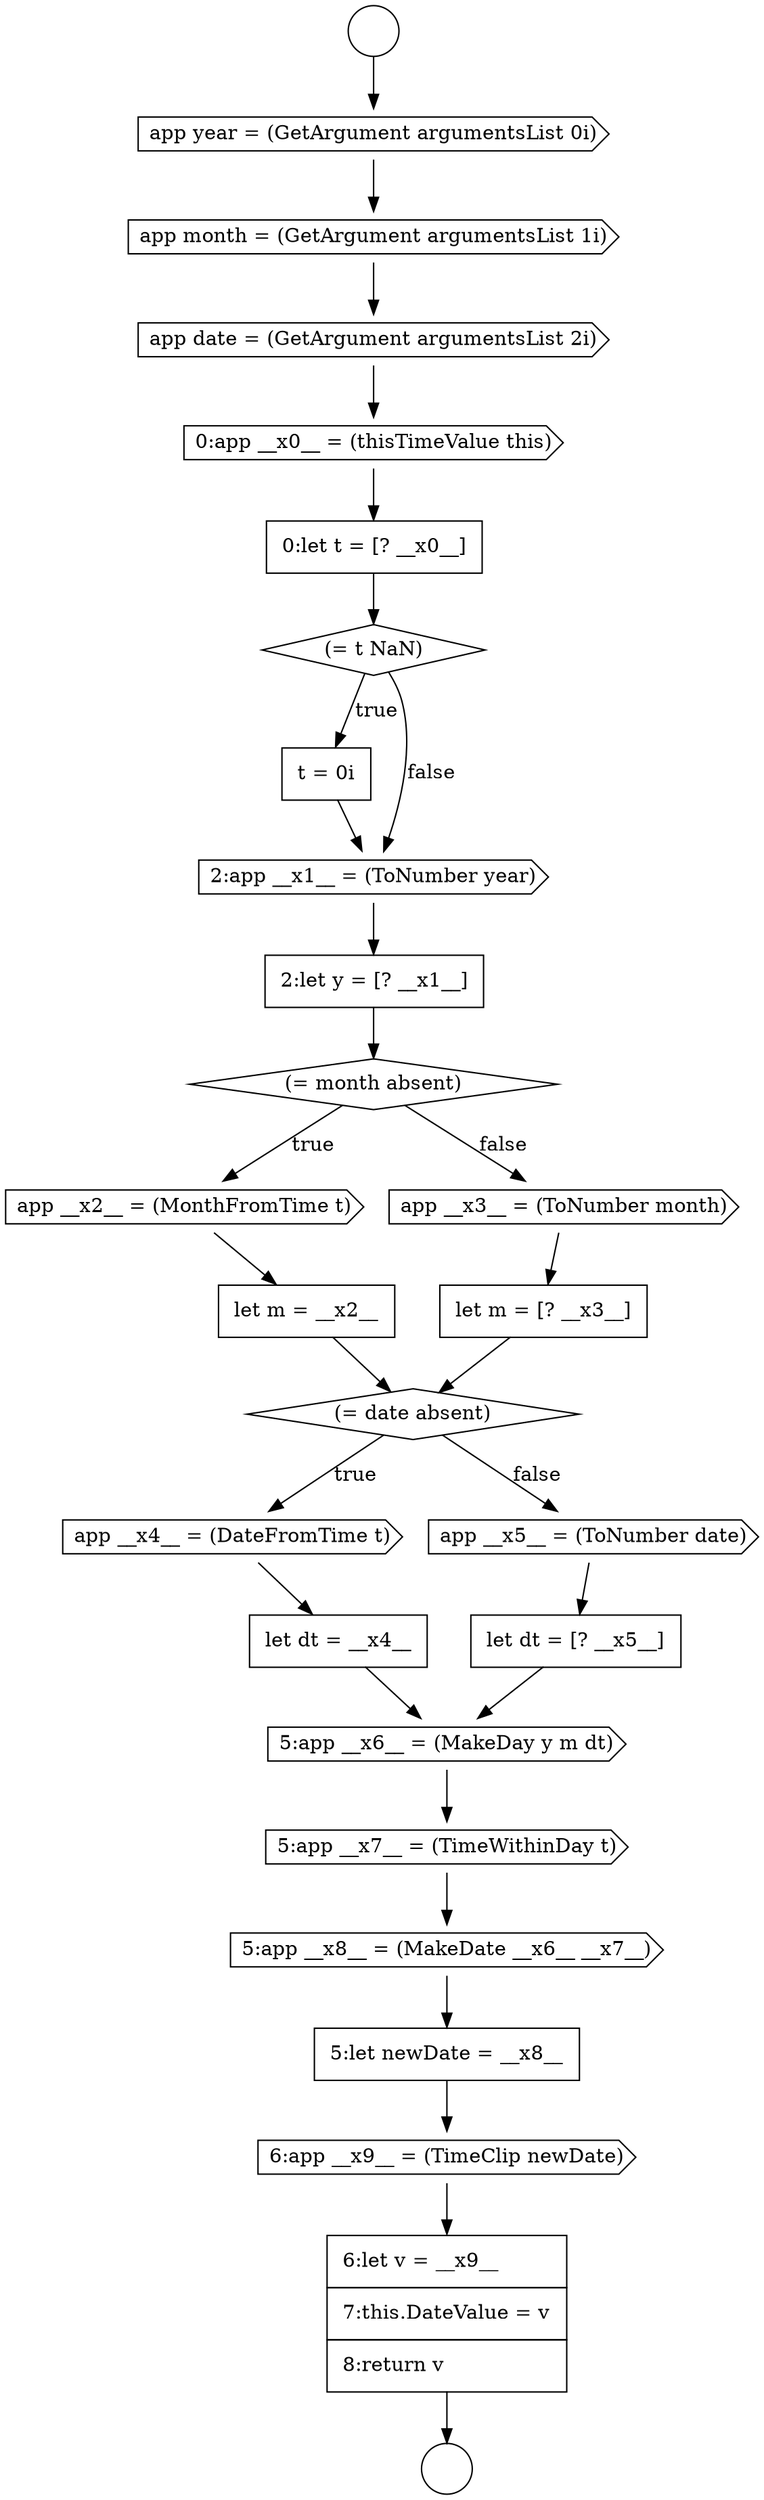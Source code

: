 digraph {
  node13586 [shape=cds, label=<<font color="black">6:app __x9__ = (TimeClip newDate)</font>> color="black" fillcolor="white" style=filled]
  node13571 [shape=none, margin=0, label=<<font color="black">
    <table border="0" cellborder="1" cellspacing="0" cellpadding="10">
      <tr><td align="left">2:let y = [? __x1__]</td></tr>
    </table>
  </font>> color="black" fillcolor="white" style=filled]
  node13565 [shape=cds, label=<<font color="black">app date = (GetArgument argumentsList 2i)</font>> color="black" fillcolor="white" style=filled]
  node13564 [shape=cds, label=<<font color="black">app month = (GetArgument argumentsList 1i)</font>> color="black" fillcolor="white" style=filled]
  node13578 [shape=cds, label=<<font color="black">app __x4__ = (DateFromTime t)</font>> color="black" fillcolor="white" style=filled]
  node13573 [shape=cds, label=<<font color="black">app __x2__ = (MonthFromTime t)</font>> color="black" fillcolor="white" style=filled]
  node13566 [shape=cds, label=<<font color="black">0:app __x0__ = (thisTimeValue this)</font>> color="black" fillcolor="white" style=filled]
  node13581 [shape=none, margin=0, label=<<font color="black">
    <table border="0" cellborder="1" cellspacing="0" cellpadding="10">
      <tr><td align="left">let dt = [? __x5__]</td></tr>
    </table>
  </font>> color="black" fillcolor="white" style=filled]
  node13577 [shape=diamond, label=<<font color="black">(= date absent)</font>> color="black" fillcolor="white" style=filled]
  node13574 [shape=none, margin=0, label=<<font color="black">
    <table border="0" cellborder="1" cellspacing="0" cellpadding="10">
      <tr><td align="left">let m = __x2__</td></tr>
    </table>
  </font>> color="black" fillcolor="white" style=filled]
  node13580 [shape=cds, label=<<font color="black">app __x5__ = (ToNumber date)</font>> color="black" fillcolor="white" style=filled]
  node13575 [shape=cds, label=<<font color="black">app __x3__ = (ToNumber month)</font>> color="black" fillcolor="white" style=filled]
  node13572 [shape=diamond, label=<<font color="black">(= month absent)</font>> color="black" fillcolor="white" style=filled]
  node13583 [shape=cds, label=<<font color="black">5:app __x7__ = (TimeWithinDay t)</font>> color="black" fillcolor="white" style=filled]
  node13562 [shape=circle label=" " color="black" fillcolor="white" style=filled]
  node13568 [shape=diamond, label=<<font color="black">(= t NaN)</font>> color="black" fillcolor="white" style=filled]
  node13587 [shape=none, margin=0, label=<<font color="black">
    <table border="0" cellborder="1" cellspacing="0" cellpadding="10">
      <tr><td align="left">6:let v = __x9__</td></tr>
      <tr><td align="left">7:this.DateValue = v</td></tr>
      <tr><td align="left">8:return v</td></tr>
    </table>
  </font>> color="black" fillcolor="white" style=filled]
  node13576 [shape=none, margin=0, label=<<font color="black">
    <table border="0" cellborder="1" cellspacing="0" cellpadding="10">
      <tr><td align="left">let m = [? __x3__]</td></tr>
    </table>
  </font>> color="black" fillcolor="white" style=filled]
  node13584 [shape=cds, label=<<font color="black">5:app __x8__ = (MakeDate __x6__ __x7__)</font>> color="black" fillcolor="white" style=filled]
  node13579 [shape=none, margin=0, label=<<font color="black">
    <table border="0" cellborder="1" cellspacing="0" cellpadding="10">
      <tr><td align="left">let dt = __x4__</td></tr>
    </table>
  </font>> color="black" fillcolor="white" style=filled]
  node13569 [shape=none, margin=0, label=<<font color="black">
    <table border="0" cellborder="1" cellspacing="0" cellpadding="10">
      <tr><td align="left">t = 0i</td></tr>
    </table>
  </font>> color="black" fillcolor="white" style=filled]
  node13563 [shape=cds, label=<<font color="black">app year = (GetArgument argumentsList 0i)</font>> color="black" fillcolor="white" style=filled]
  node13561 [shape=circle label=" " color="black" fillcolor="white" style=filled]
  node13582 [shape=cds, label=<<font color="black">5:app __x6__ = (MakeDay y m dt)</font>> color="black" fillcolor="white" style=filled]
  node13567 [shape=none, margin=0, label=<<font color="black">
    <table border="0" cellborder="1" cellspacing="0" cellpadding="10">
      <tr><td align="left">0:let t = [? __x0__]</td></tr>
    </table>
  </font>> color="black" fillcolor="white" style=filled]
  node13570 [shape=cds, label=<<font color="black">2:app __x1__ = (ToNumber year)</font>> color="black" fillcolor="white" style=filled]
  node13585 [shape=none, margin=0, label=<<font color="black">
    <table border="0" cellborder="1" cellspacing="0" cellpadding="10">
      <tr><td align="left">5:let newDate = __x8__</td></tr>
    </table>
  </font>> color="black" fillcolor="white" style=filled]
  node13575 -> node13576 [ color="black"]
  node13570 -> node13571 [ color="black"]
  node13576 -> node13577 [ color="black"]
  node13581 -> node13582 [ color="black"]
  node13584 -> node13585 [ color="black"]
  node13561 -> node13563 [ color="black"]
  node13572 -> node13573 [label=<<font color="black">true</font>> color="black"]
  node13572 -> node13575 [label=<<font color="black">false</font>> color="black"]
  node13574 -> node13577 [ color="black"]
  node13580 -> node13581 [ color="black"]
  node13563 -> node13564 [ color="black"]
  node13568 -> node13569 [label=<<font color="black">true</font>> color="black"]
  node13568 -> node13570 [label=<<font color="black">false</font>> color="black"]
  node13564 -> node13565 [ color="black"]
  node13566 -> node13567 [ color="black"]
  node13567 -> node13568 [ color="black"]
  node13583 -> node13584 [ color="black"]
  node13571 -> node13572 [ color="black"]
  node13569 -> node13570 [ color="black"]
  node13587 -> node13562 [ color="black"]
  node13565 -> node13566 [ color="black"]
  node13582 -> node13583 [ color="black"]
  node13585 -> node13586 [ color="black"]
  node13577 -> node13578 [label=<<font color="black">true</font>> color="black"]
  node13577 -> node13580 [label=<<font color="black">false</font>> color="black"]
  node13578 -> node13579 [ color="black"]
  node13579 -> node13582 [ color="black"]
  node13586 -> node13587 [ color="black"]
  node13573 -> node13574 [ color="black"]
}

